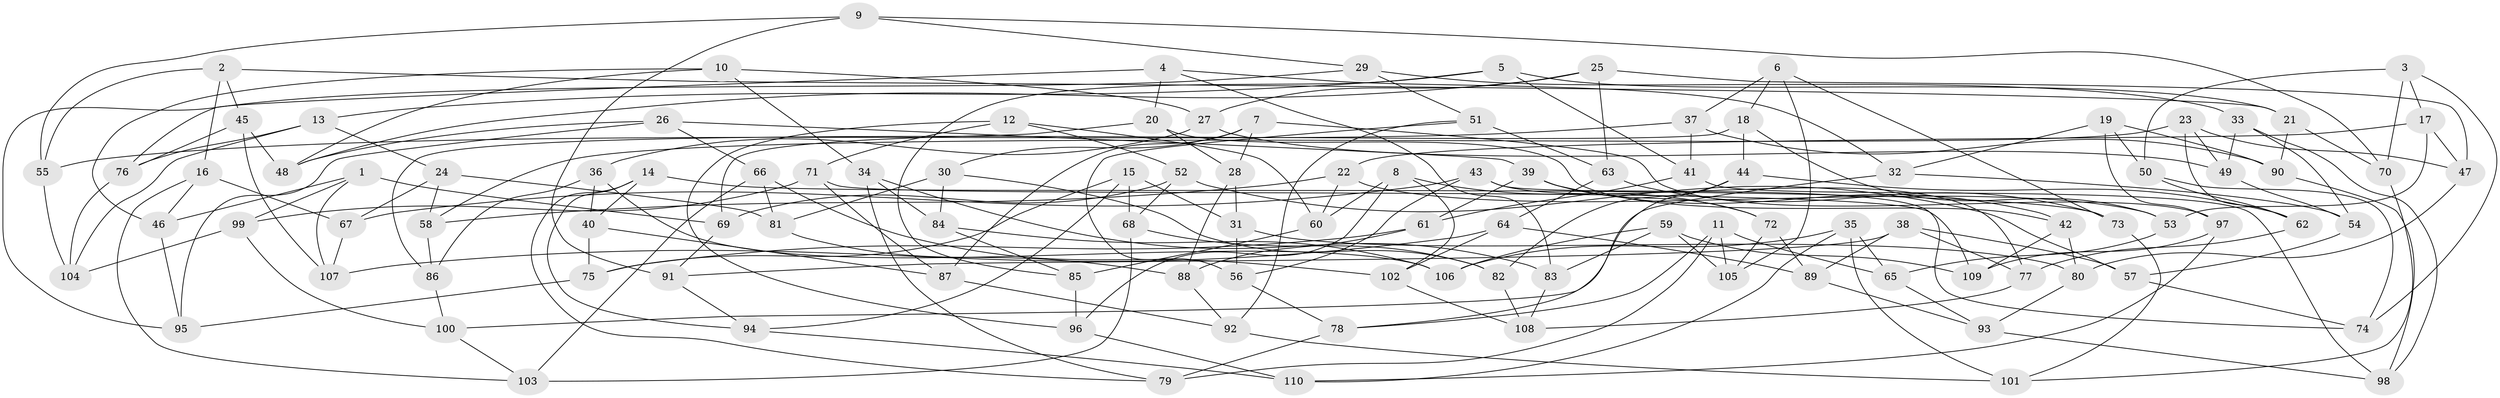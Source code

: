 // coarse degree distribution, {11: 0.05454545454545454, 8: 0.14545454545454545, 10: 0.05454545454545454, 4: 0.6545454545454545, 12: 0.01818181818181818, 6: 0.03636363636363636, 2: 0.01818181818181818, 3: 0.01818181818181818}
// Generated by graph-tools (version 1.1) at 2025/53/03/04/25 22:53:42]
// undirected, 110 vertices, 220 edges
graph export_dot {
  node [color=gray90,style=filled];
  1;
  2;
  3;
  4;
  5;
  6;
  7;
  8;
  9;
  10;
  11;
  12;
  13;
  14;
  15;
  16;
  17;
  18;
  19;
  20;
  21;
  22;
  23;
  24;
  25;
  26;
  27;
  28;
  29;
  30;
  31;
  32;
  33;
  34;
  35;
  36;
  37;
  38;
  39;
  40;
  41;
  42;
  43;
  44;
  45;
  46;
  47;
  48;
  49;
  50;
  51;
  52;
  53;
  54;
  55;
  56;
  57;
  58;
  59;
  60;
  61;
  62;
  63;
  64;
  65;
  66;
  67;
  68;
  69;
  70;
  71;
  72;
  73;
  74;
  75;
  76;
  77;
  78;
  79;
  80;
  81;
  82;
  83;
  84;
  85;
  86;
  87;
  88;
  89;
  90;
  91;
  92;
  93;
  94;
  95;
  96;
  97;
  98;
  99;
  100;
  101;
  102;
  103;
  104;
  105;
  106;
  107;
  108;
  109;
  110;
  1 -- 69;
  1 -- 107;
  1 -- 99;
  1 -- 46;
  2 -- 21;
  2 -- 55;
  2 -- 16;
  2 -- 45;
  3 -- 50;
  3 -- 74;
  3 -- 17;
  3 -- 70;
  4 -- 20;
  4 -- 83;
  4 -- 76;
  4 -- 32;
  5 -- 13;
  5 -- 85;
  5 -- 21;
  5 -- 41;
  6 -- 37;
  6 -- 18;
  6 -- 73;
  6 -- 105;
  7 -- 87;
  7 -- 30;
  7 -- 28;
  7 -- 97;
  8 -- 102;
  8 -- 72;
  8 -- 60;
  8 -- 96;
  9 -- 91;
  9 -- 70;
  9 -- 55;
  9 -- 29;
  10 -- 48;
  10 -- 34;
  10 -- 27;
  10 -- 46;
  11 -- 79;
  11 -- 105;
  11 -- 78;
  11 -- 65;
  12 -- 96;
  12 -- 60;
  12 -- 71;
  12 -- 52;
  13 -- 104;
  13 -- 24;
  13 -- 76;
  14 -- 73;
  14 -- 79;
  14 -- 40;
  14 -- 94;
  15 -- 75;
  15 -- 94;
  15 -- 31;
  15 -- 68;
  16 -- 67;
  16 -- 46;
  16 -- 103;
  17 -- 53;
  17 -- 22;
  17 -- 47;
  18 -- 44;
  18 -- 86;
  18 -- 53;
  19 -- 97;
  19 -- 90;
  19 -- 32;
  19 -- 50;
  20 -- 42;
  20 -- 69;
  20 -- 28;
  21 -- 70;
  21 -- 90;
  22 -- 58;
  22 -- 60;
  22 -- 53;
  23 -- 58;
  23 -- 47;
  23 -- 49;
  23 -- 62;
  24 -- 81;
  24 -- 58;
  24 -- 67;
  25 -- 27;
  25 -- 47;
  25 -- 63;
  25 -- 48;
  26 -- 48;
  26 -- 95;
  26 -- 39;
  26 -- 66;
  27 -- 49;
  27 -- 36;
  28 -- 31;
  28 -- 88;
  29 -- 33;
  29 -- 51;
  29 -- 95;
  30 -- 82;
  30 -- 81;
  30 -- 84;
  31 -- 80;
  31 -- 56;
  32 -- 100;
  32 -- 54;
  33 -- 54;
  33 -- 49;
  33 -- 98;
  34 -- 83;
  34 -- 84;
  34 -- 79;
  35 -- 101;
  35 -- 110;
  35 -- 106;
  35 -- 65;
  36 -- 86;
  36 -- 106;
  36 -- 40;
  37 -- 55;
  37 -- 41;
  37 -- 90;
  38 -- 91;
  38 -- 89;
  38 -- 57;
  38 -- 77;
  39 -- 61;
  39 -- 42;
  39 -- 72;
  40 -- 87;
  40 -- 75;
  41 -- 61;
  41 -- 98;
  42 -- 80;
  42 -- 109;
  43 -- 56;
  43 -- 67;
  43 -- 74;
  43 -- 77;
  44 -- 82;
  44 -- 62;
  44 -- 78;
  45 -- 48;
  45 -- 76;
  45 -- 107;
  46 -- 95;
  47 -- 80;
  49 -- 54;
  50 -- 74;
  50 -- 62;
  51 -- 63;
  51 -- 56;
  51 -- 92;
  52 -- 57;
  52 -- 69;
  52 -- 68;
  53 -- 65;
  54 -- 57;
  55 -- 104;
  56 -- 78;
  57 -- 74;
  58 -- 86;
  59 -- 105;
  59 -- 83;
  59 -- 106;
  59 -- 109;
  60 -- 85;
  61 -- 75;
  61 -- 88;
  62 -- 77;
  63 -- 64;
  63 -- 73;
  64 -- 89;
  64 -- 102;
  64 -- 107;
  65 -- 93;
  66 -- 102;
  66 -- 103;
  66 -- 81;
  67 -- 107;
  68 -- 103;
  68 -- 82;
  69 -- 91;
  70 -- 101;
  71 -- 109;
  71 -- 87;
  71 -- 99;
  72 -- 89;
  72 -- 105;
  73 -- 101;
  75 -- 95;
  76 -- 104;
  77 -- 108;
  78 -- 79;
  80 -- 93;
  81 -- 88;
  82 -- 108;
  83 -- 108;
  84 -- 106;
  84 -- 85;
  85 -- 96;
  86 -- 100;
  87 -- 92;
  88 -- 92;
  89 -- 93;
  90 -- 98;
  91 -- 94;
  92 -- 101;
  93 -- 98;
  94 -- 110;
  96 -- 110;
  97 -- 109;
  97 -- 110;
  99 -- 104;
  99 -- 100;
  100 -- 103;
  102 -- 108;
}
